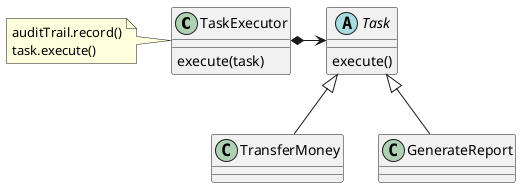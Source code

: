 @startuml

class TaskExecutor {
    execute(task)
}

note left
  auditTrail.record()
  task.execute()
end note

abstract Task {
    execute()
}

class TransferMoney {
}

class GenerateReport {
}

TaskExecutor *-> Task
Task <|-- TransferMoney
Task <|-- GenerateReport
@enduml